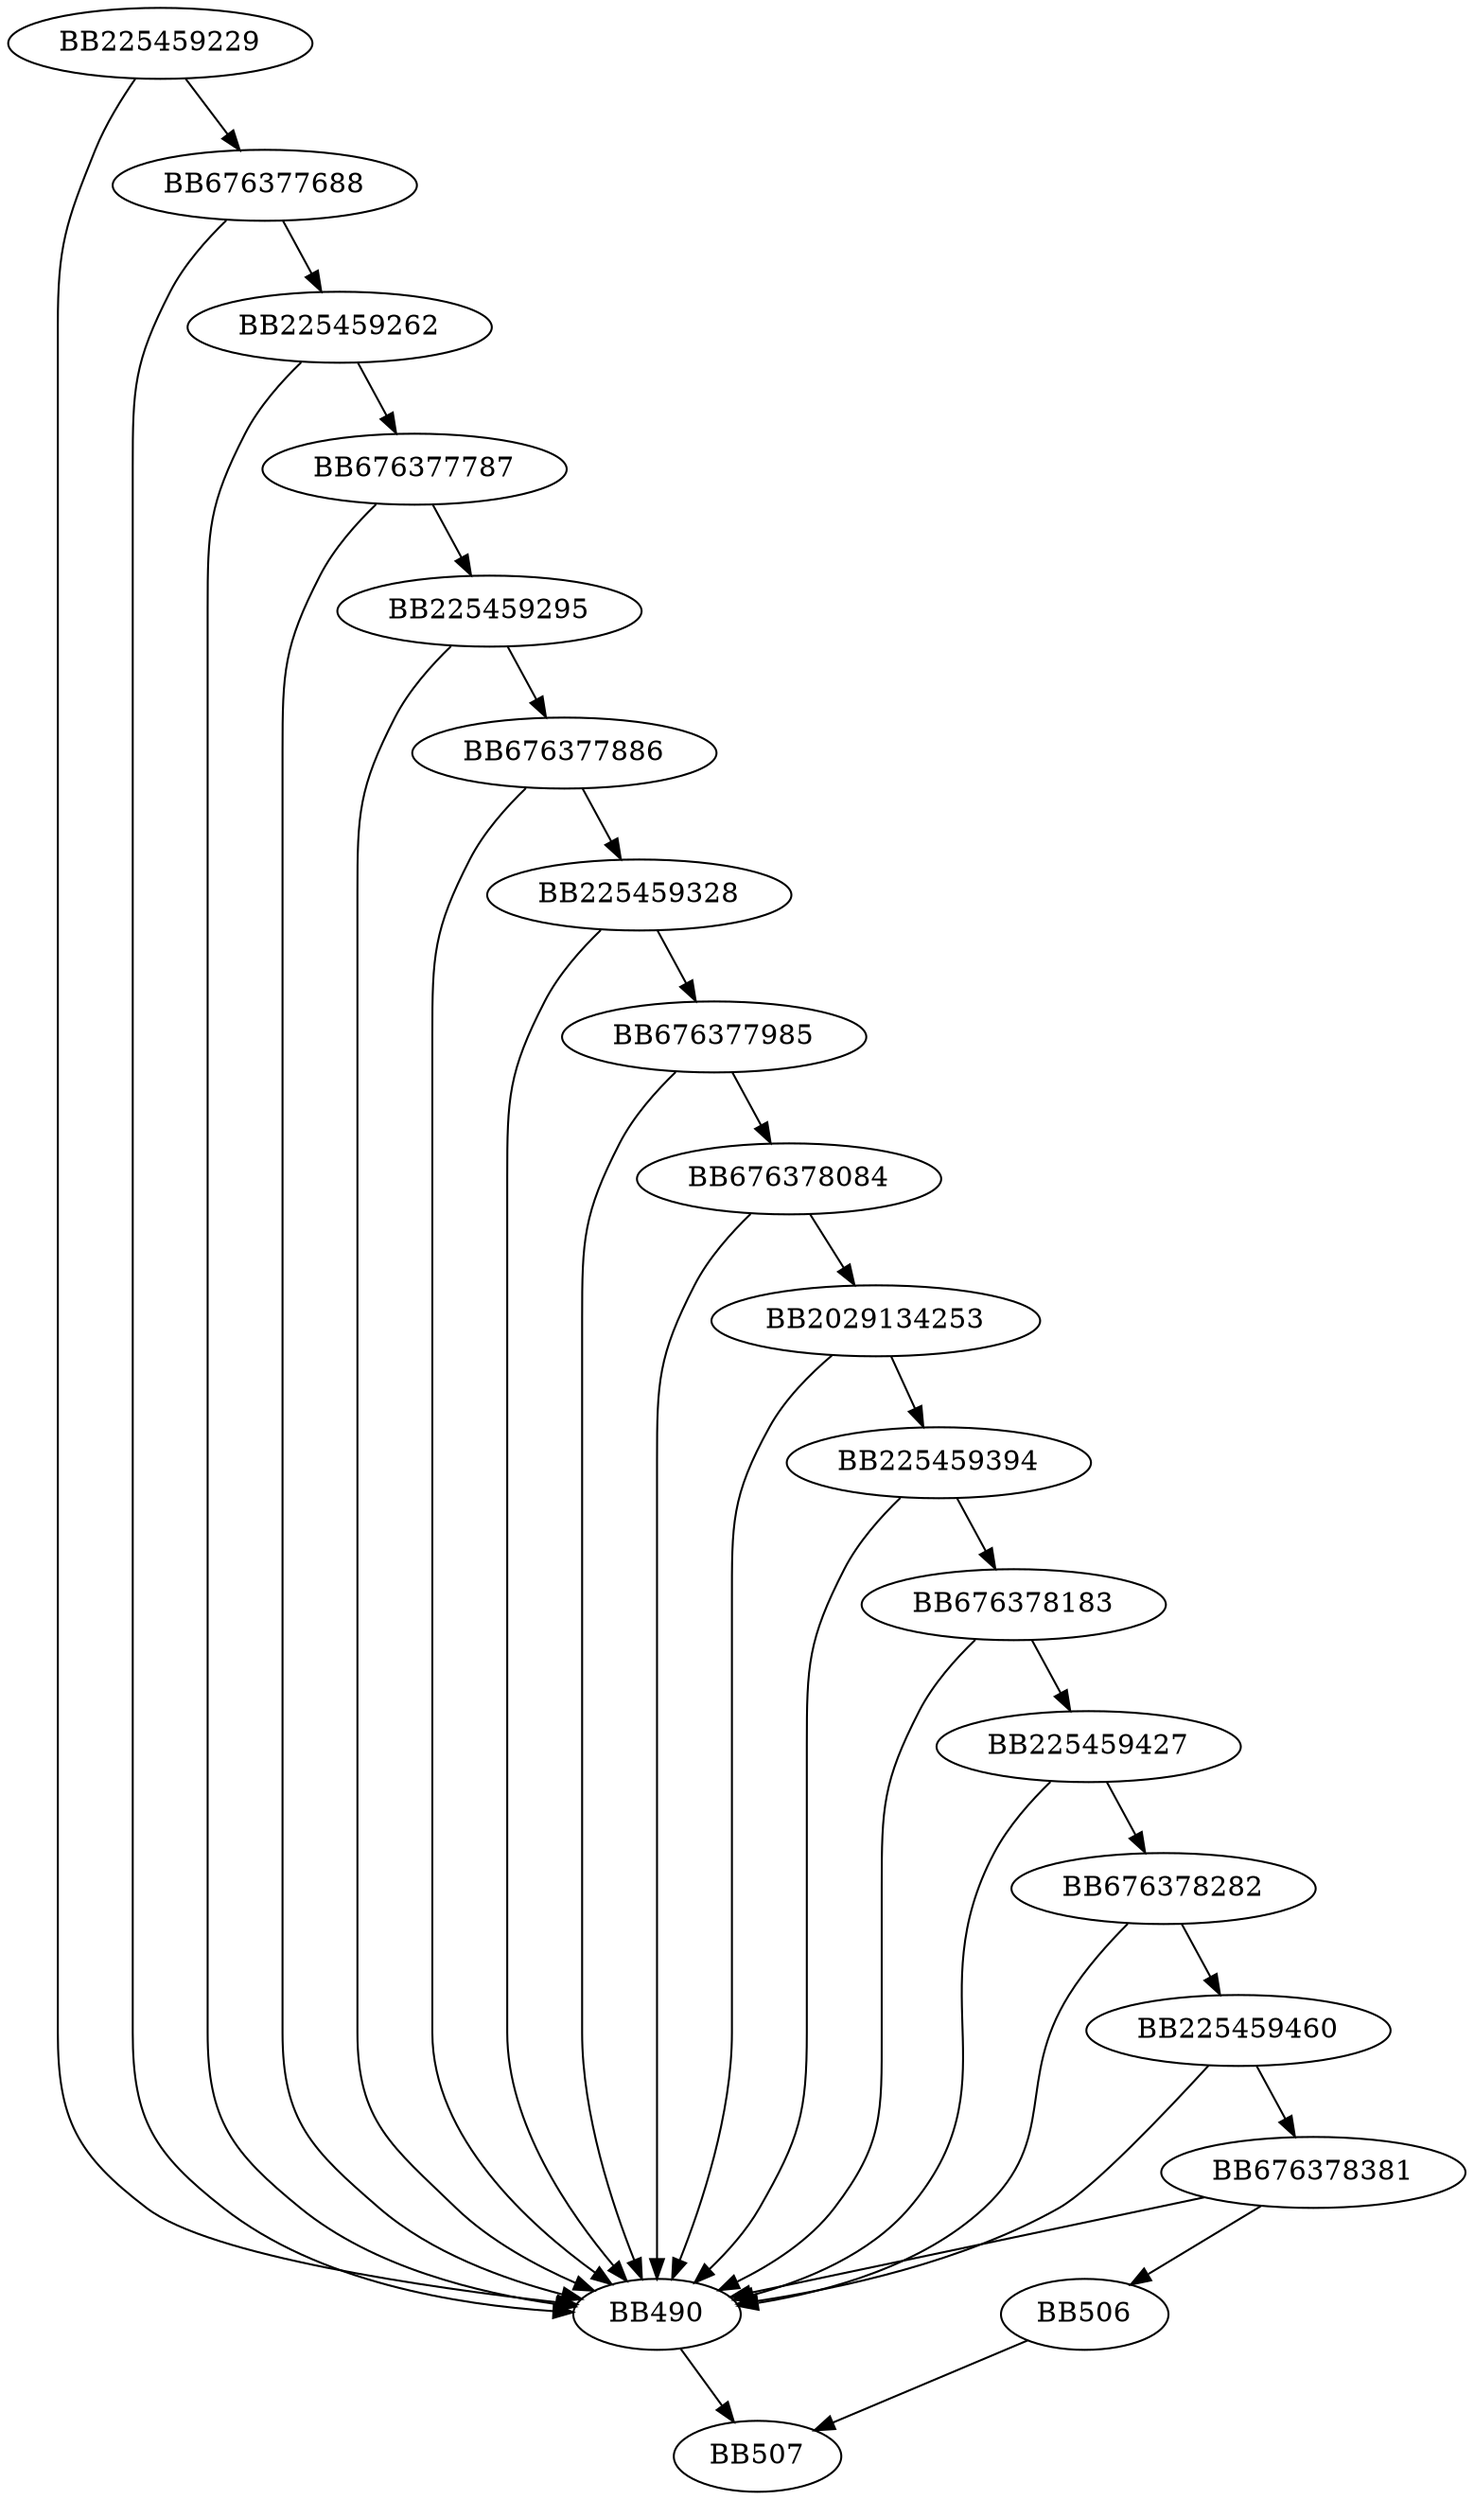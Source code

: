 digraph G{
	BB225459229->BB490;
	BB225459229->BB676377688;
	BB676377688->BB490;
	BB676377688->BB225459262;
	BB225459262->BB490;
	BB225459262->BB676377787;
	BB676377787->BB490;
	BB676377787->BB225459295;
	BB225459295->BB490;
	BB225459295->BB676377886;
	BB676377886->BB490;
	BB676377886->BB225459328;
	BB225459328->BB490;
	BB225459328->BB676377985;
	BB676377985->BB490;
	BB676377985->BB676378084;
	BB676378084->BB490;
	BB676378084->BB2029134253;
	BB2029134253->BB490;
	BB2029134253->BB225459394;
	BB225459394->BB490;
	BB225459394->BB676378183;
	BB676378183->BB490;
	BB676378183->BB225459427;
	BB225459427->BB490;
	BB225459427->BB676378282;
	BB676378282->BB490;
	BB676378282->BB225459460;
	BB225459460->BB490;
	BB225459460->BB676378381;
	BB676378381->BB490;
	BB676378381->BB506;
	BB490->BB507;
	BB506->BB507;
}
